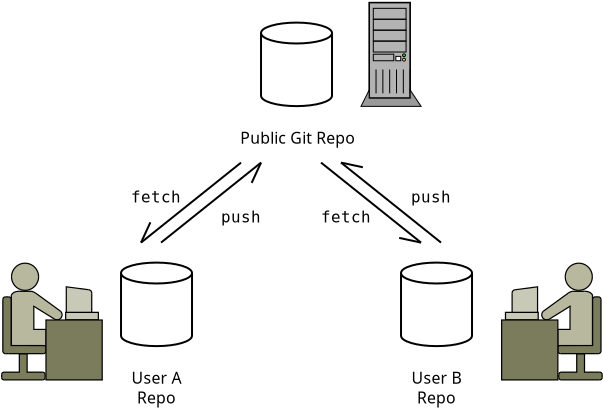 <?xml version="1.0" encoding="UTF-8"?>
<dia:diagram xmlns:dia="http://www.lysator.liu.se/~alla/dia/">
  <dia:layer name="Background" visible="true" active="true">
    <dia:object type="Network - Storage" version="1" id="O0">
      <dia:attribute name="obj_pos">
        <dia:point val="17,4"/>
      </dia:attribute>
      <dia:attribute name="obj_bb">
        <dia:rectangle val="15.691,3.95;21.882,10.239"/>
      </dia:attribute>
      <dia:attribute name="meta">
        <dia:composite type="dict"/>
      </dia:attribute>
      <dia:attribute name="elem_corner">
        <dia:point val="17,4"/>
      </dia:attribute>
      <dia:attribute name="elem_width">
        <dia:real val="3.55"/>
      </dia:attribute>
      <dia:attribute name="elem_height">
        <dia:real val="4.176"/>
      </dia:attribute>
      <dia:attribute name="line_width">
        <dia:real val="0.1"/>
      </dia:attribute>
      <dia:attribute name="line_colour">
        <dia:color val="#000000"/>
      </dia:attribute>
      <dia:attribute name="fill_colour">
        <dia:color val="#ffffff"/>
      </dia:attribute>
      <dia:attribute name="show_background">
        <dia:boolean val="true"/>
      </dia:attribute>
      <dia:attribute name="line_style">
        <dia:enum val="0"/>
        <dia:real val="1"/>
      </dia:attribute>
      <dia:attribute name="padding">
        <dia:real val="0.1"/>
      </dia:attribute>
      <dia:attribute name="text">
        <dia:composite type="text">
          <dia:attribute name="string">
            <dia:string>#
Public Git Repo#</dia:string>
          </dia:attribute>
          <dia:attribute name="font">
            <dia:font family="sans" style="0" name="Helvetica"/>
          </dia:attribute>
          <dia:attribute name="height">
            <dia:real val="0.988"/>
          </dia:attribute>
          <dia:attribute name="pos">
            <dia:point val="18.775,8.917"/>
          </dia:attribute>
          <dia:attribute name="color">
            <dia:color val="#000000"/>
          </dia:attribute>
          <dia:attribute name="alignment">
            <dia:enum val="1"/>
          </dia:attribute>
        </dia:composite>
      </dia:attribute>
      <dia:attribute name="flip_horizontal">
        <dia:boolean val="false"/>
      </dia:attribute>
      <dia:attribute name="flip_vertical">
        <dia:boolean val="false"/>
      </dia:attribute>
      <dia:attribute name="subscale">
        <dia:real val="1"/>
      </dia:attribute>
    </dia:object>
    <dia:object type="Network - Storage" version="1" id="O1">
      <dia:attribute name="obj_pos">
        <dia:point val="10,16"/>
      </dia:attribute>
      <dia:attribute name="obj_bb">
        <dia:rectangle val="9.95,15.95;13.6,23.226"/>
      </dia:attribute>
      <dia:attribute name="meta">
        <dia:composite type="dict"/>
      </dia:attribute>
      <dia:attribute name="elem_corner">
        <dia:point val="10,16"/>
      </dia:attribute>
      <dia:attribute name="elem_width">
        <dia:real val="3.55"/>
      </dia:attribute>
      <dia:attribute name="elem_height">
        <dia:real val="4.176"/>
      </dia:attribute>
      <dia:attribute name="line_width">
        <dia:real val="0.1"/>
      </dia:attribute>
      <dia:attribute name="line_colour">
        <dia:color val="#000000"/>
      </dia:attribute>
      <dia:attribute name="fill_colour">
        <dia:color val="#ffffff"/>
      </dia:attribute>
      <dia:attribute name="show_background">
        <dia:boolean val="true"/>
      </dia:attribute>
      <dia:attribute name="line_style">
        <dia:enum val="0"/>
        <dia:real val="1"/>
      </dia:attribute>
      <dia:attribute name="padding">
        <dia:real val="0.1"/>
      </dia:attribute>
      <dia:attribute name="text">
        <dia:composite type="text">
          <dia:attribute name="string">
            <dia:string>#
User A
Repo#</dia:string>
          </dia:attribute>
          <dia:attribute name="font">
            <dia:font family="sans" style="0" name="Helvetica"/>
          </dia:attribute>
          <dia:attribute name="height">
            <dia:real val="0.988"/>
          </dia:attribute>
          <dia:attribute name="pos">
            <dia:point val="11.775,20.917"/>
          </dia:attribute>
          <dia:attribute name="color">
            <dia:color val="#000000"/>
          </dia:attribute>
          <dia:attribute name="alignment">
            <dia:enum val="1"/>
          </dia:attribute>
        </dia:composite>
      </dia:attribute>
      <dia:attribute name="flip_horizontal">
        <dia:boolean val="false"/>
      </dia:attribute>
      <dia:attribute name="flip_vertical">
        <dia:boolean val="false"/>
      </dia:attribute>
      <dia:attribute name="subscale">
        <dia:real val="1"/>
      </dia:attribute>
    </dia:object>
    <dia:object type="Cisco - Androgynous Person" version="1" id="O2">
      <dia:attribute name="obj_pos">
        <dia:point val="4,16"/>
      </dia:attribute>
      <dia:attribute name="obj_bb">
        <dia:rectangle val="3.151,15.999;9.797,22.742"/>
      </dia:attribute>
      <dia:attribute name="meta">
        <dia:composite type="dict"/>
      </dia:attribute>
      <dia:attribute name="elem_corner">
        <dia:point val="4,16"/>
      </dia:attribute>
      <dia:attribute name="elem_width">
        <dia:real val="5.09"/>
      </dia:attribute>
      <dia:attribute name="elem_height">
        <dia:real val="5.896"/>
      </dia:attribute>
      <dia:attribute name="line_width">
        <dia:real val="0.1"/>
      </dia:attribute>
      <dia:attribute name="line_colour">
        <dia:color val="#000000"/>
      </dia:attribute>
      <dia:attribute name="fill_colour">
        <dia:color val="#ffffff"/>
      </dia:attribute>
      <dia:attribute name="show_background">
        <dia:boolean val="true"/>
      </dia:attribute>
      <dia:attribute name="line_style">
        <dia:enum val="0"/>
        <dia:real val="1"/>
      </dia:attribute>
      <dia:attribute name="flip_horizontal">
        <dia:boolean val="false"/>
      </dia:attribute>
      <dia:attribute name="flip_vertical">
        <dia:boolean val="false"/>
      </dia:attribute>
      <dia:attribute name="subscale">
        <dia:real val="1"/>
      </dia:attribute>
    </dia:object>
    <dia:object type="Network - Storage" version="1" id="O3">
      <dia:attribute name="obj_pos">
        <dia:point val="24,16"/>
      </dia:attribute>
      <dia:attribute name="obj_bb">
        <dia:rectangle val="23.95,15.95;27.6,23.226"/>
      </dia:attribute>
      <dia:attribute name="meta">
        <dia:composite type="dict"/>
      </dia:attribute>
      <dia:attribute name="elem_corner">
        <dia:point val="24,16"/>
      </dia:attribute>
      <dia:attribute name="elem_width">
        <dia:real val="3.55"/>
      </dia:attribute>
      <dia:attribute name="elem_height">
        <dia:real val="4.176"/>
      </dia:attribute>
      <dia:attribute name="line_width">
        <dia:real val="0.1"/>
      </dia:attribute>
      <dia:attribute name="line_colour">
        <dia:color val="#000000"/>
      </dia:attribute>
      <dia:attribute name="fill_colour">
        <dia:color val="#ffffff"/>
      </dia:attribute>
      <dia:attribute name="show_background">
        <dia:boolean val="true"/>
      </dia:attribute>
      <dia:attribute name="line_style">
        <dia:enum val="0"/>
        <dia:real val="1"/>
      </dia:attribute>
      <dia:attribute name="padding">
        <dia:real val="0.1"/>
      </dia:attribute>
      <dia:attribute name="text">
        <dia:composite type="text">
          <dia:attribute name="string">
            <dia:string>#
User B
Repo#</dia:string>
          </dia:attribute>
          <dia:attribute name="font">
            <dia:font family="sans" style="0" name="Helvetica"/>
          </dia:attribute>
          <dia:attribute name="height">
            <dia:real val="0.988"/>
          </dia:attribute>
          <dia:attribute name="pos">
            <dia:point val="25.775,20.917"/>
          </dia:attribute>
          <dia:attribute name="color">
            <dia:color val="#000000"/>
          </dia:attribute>
          <dia:attribute name="alignment">
            <dia:enum val="1"/>
          </dia:attribute>
        </dia:composite>
      </dia:attribute>
      <dia:attribute name="flip_horizontal">
        <dia:boolean val="false"/>
      </dia:attribute>
      <dia:attribute name="flip_vertical">
        <dia:boolean val="false"/>
      </dia:attribute>
      <dia:attribute name="subscale">
        <dia:real val="1"/>
      </dia:attribute>
    </dia:object>
    <dia:object type="Cisco - Androgynous Person" version="1" id="O4">
      <dia:attribute name="obj_pos">
        <dia:point val="29,16"/>
      </dia:attribute>
      <dia:attribute name="obj_bb">
        <dia:rectangle val="28.293,15.999;34.938,22.742"/>
      </dia:attribute>
      <dia:attribute name="meta">
        <dia:composite type="dict"/>
      </dia:attribute>
      <dia:attribute name="elem_corner">
        <dia:point val="29,16"/>
      </dia:attribute>
      <dia:attribute name="elem_width">
        <dia:real val="5.09"/>
      </dia:attribute>
      <dia:attribute name="elem_height">
        <dia:real val="5.896"/>
      </dia:attribute>
      <dia:attribute name="line_width">
        <dia:real val="0.1"/>
      </dia:attribute>
      <dia:attribute name="line_colour">
        <dia:color val="#000000"/>
      </dia:attribute>
      <dia:attribute name="fill_colour">
        <dia:color val="#ffffff"/>
      </dia:attribute>
      <dia:attribute name="show_background">
        <dia:boolean val="true"/>
      </dia:attribute>
      <dia:attribute name="line_style">
        <dia:enum val="0"/>
        <dia:real val="1"/>
      </dia:attribute>
      <dia:attribute name="flip_horizontal">
        <dia:boolean val="true"/>
      </dia:attribute>
      <dia:attribute name="flip_vertical">
        <dia:boolean val="false"/>
      </dia:attribute>
      <dia:attribute name="subscale">
        <dia:real val="1"/>
      </dia:attribute>
    </dia:object>
    <dia:object type="Standard - Line" version="0" id="O5">
      <dia:attribute name="obj_pos">
        <dia:point val="12,15"/>
      </dia:attribute>
      <dia:attribute name="obj_bb">
        <dia:rectangle val="11.93,10.93;17.439,15.07"/>
      </dia:attribute>
      <dia:attribute name="conn_endpoints">
        <dia:point val="12,15"/>
        <dia:point val="17,11"/>
      </dia:attribute>
      <dia:attribute name="numcp">
        <dia:int val="1"/>
      </dia:attribute>
      <dia:attribute name="end_arrow">
        <dia:enum val="6"/>
      </dia:attribute>
      <dia:attribute name="end_arrow_length">
        <dia:real val="1.0"/>
      </dia:attribute>
      <dia:attribute name="end_arrow_width">
        <dia:real val="1.0"/>
      </dia:attribute>
    </dia:object>
    <dia:object type="Standard - Line" version="0" id="O6">
      <dia:attribute name="obj_pos">
        <dia:point val="16,11"/>
      </dia:attribute>
      <dia:attribute name="obj_bb">
        <dia:rectangle val="10.561,10.93;16.07,15.07"/>
      </dia:attribute>
      <dia:attribute name="conn_endpoints">
        <dia:point val="16,11"/>
        <dia:point val="11,15"/>
      </dia:attribute>
      <dia:attribute name="numcp">
        <dia:int val="1"/>
      </dia:attribute>
      <dia:attribute name="end_arrow">
        <dia:enum val="6"/>
      </dia:attribute>
      <dia:attribute name="end_arrow_length">
        <dia:real val="1.0"/>
      </dia:attribute>
      <dia:attribute name="end_arrow_width">
        <dia:real val="1.0"/>
      </dia:attribute>
    </dia:object>
    <dia:object type="Standard - Text" version="1" id="O7">
      <dia:attribute name="obj_pos">
        <dia:point val="13,13"/>
      </dia:attribute>
      <dia:attribute name="obj_bb">
        <dia:rectangle val="10.625,12.245;13.023,13.233"/>
      </dia:attribute>
      <dia:attribute name="text">
        <dia:composite type="text">
          <dia:attribute name="string">
            <dia:string>#fetch#</dia:string>
          </dia:attribute>
          <dia:attribute name="font">
            <dia:font family="monospace" style="0" name="Courier"/>
          </dia:attribute>
          <dia:attribute name="height">
            <dia:real val="0.988"/>
          </dia:attribute>
          <dia:attribute name="pos">
            <dia:point val="13,13"/>
          </dia:attribute>
          <dia:attribute name="color">
            <dia:color val="#000000"/>
          </dia:attribute>
          <dia:attribute name="alignment">
            <dia:enum val="2"/>
          </dia:attribute>
        </dia:composite>
      </dia:attribute>
      <dia:attribute name="valign">
        <dia:enum val="3"/>
      </dia:attribute>
    </dia:object>
    <dia:object type="Standard - Text" version="1" id="O8">
      <dia:attribute name="obj_pos">
        <dia:point val="15,14"/>
      </dia:attribute>
      <dia:attribute name="obj_bb">
        <dia:rectangle val="15,13.268;16.9,14.188"/>
      </dia:attribute>
      <dia:attribute name="text">
        <dia:composite type="text">
          <dia:attribute name="string">
            <dia:string>#push#</dia:string>
          </dia:attribute>
          <dia:attribute name="font">
            <dia:font family="monospace" style="0" name="Courier"/>
          </dia:attribute>
          <dia:attribute name="height">
            <dia:real val="0.988"/>
          </dia:attribute>
          <dia:attribute name="pos">
            <dia:point val="15,14"/>
          </dia:attribute>
          <dia:attribute name="color">
            <dia:color val="#000000"/>
          </dia:attribute>
          <dia:attribute name="alignment">
            <dia:enum val="0"/>
          </dia:attribute>
        </dia:composite>
      </dia:attribute>
      <dia:attribute name="valign">
        <dia:enum val="3"/>
      </dia:attribute>
    </dia:object>
    <dia:object type="Standard - Line" version="0" id="O9">
      <dia:attribute name="obj_pos">
        <dia:point val="26,15"/>
      </dia:attribute>
      <dia:attribute name="obj_bb">
        <dia:rectangle val="20.93,10.257;26.07,15.07"/>
      </dia:attribute>
      <dia:attribute name="conn_endpoints">
        <dia:point val="26,15"/>
        <dia:point val="21,11"/>
      </dia:attribute>
      <dia:attribute name="numcp">
        <dia:int val="1"/>
      </dia:attribute>
      <dia:attribute name="end_arrow">
        <dia:enum val="6"/>
      </dia:attribute>
      <dia:attribute name="end_arrow_length">
        <dia:real val="1.0"/>
      </dia:attribute>
      <dia:attribute name="end_arrow_width">
        <dia:real val="1.0"/>
      </dia:attribute>
    </dia:object>
    <dia:object type="Standard - Line" version="0" id="O10">
      <dia:attribute name="obj_pos">
        <dia:point val="20,11"/>
      </dia:attribute>
      <dia:attribute name="obj_bb">
        <dia:rectangle val="19.93,10.93;25.07,15.743"/>
      </dia:attribute>
      <dia:attribute name="conn_endpoints">
        <dia:point val="20,11"/>
        <dia:point val="25,15"/>
      </dia:attribute>
      <dia:attribute name="numcp">
        <dia:int val="1"/>
      </dia:attribute>
      <dia:attribute name="end_arrow">
        <dia:enum val="6"/>
      </dia:attribute>
      <dia:attribute name="end_arrow_length">
        <dia:real val="1.0"/>
      </dia:attribute>
      <dia:attribute name="end_arrow_width">
        <dia:real val="1.0"/>
      </dia:attribute>
    </dia:object>
    <dia:object type="Standard - Text" version="1" id="O11">
      <dia:attribute name="obj_pos">
        <dia:point val="24.5,13"/>
      </dia:attribute>
      <dia:attribute name="obj_bb">
        <dia:rectangle val="24.5,12.268;26.4,13.188"/>
      </dia:attribute>
      <dia:attribute name="text">
        <dia:composite type="text">
          <dia:attribute name="string">
            <dia:string>#push#</dia:string>
          </dia:attribute>
          <dia:attribute name="font">
            <dia:font family="monospace" style="0" name="Courier"/>
          </dia:attribute>
          <dia:attribute name="height">
            <dia:real val="0.988"/>
          </dia:attribute>
          <dia:attribute name="pos">
            <dia:point val="24.5,13"/>
          </dia:attribute>
          <dia:attribute name="color">
            <dia:color val="#000000"/>
          </dia:attribute>
          <dia:attribute name="alignment">
            <dia:enum val="0"/>
          </dia:attribute>
        </dia:composite>
      </dia:attribute>
      <dia:attribute name="valign">
        <dia:enum val="3"/>
      </dia:attribute>
    </dia:object>
    <dia:object type="Standard - Text" version="1" id="O12">
      <dia:attribute name="obj_pos">
        <dia:point val="22.5,14"/>
      </dia:attribute>
      <dia:attribute name="obj_bb">
        <dia:rectangle val="20.125,13.245;22.523,14.233"/>
      </dia:attribute>
      <dia:attribute name="text">
        <dia:composite type="text">
          <dia:attribute name="string">
            <dia:string>#fetch#</dia:string>
          </dia:attribute>
          <dia:attribute name="font">
            <dia:font family="monospace" style="0" name="Courier"/>
          </dia:attribute>
          <dia:attribute name="height">
            <dia:real val="0.988"/>
          </dia:attribute>
          <dia:attribute name="pos">
            <dia:point val="22.5,14"/>
          </dia:attribute>
          <dia:attribute name="color">
            <dia:color val="#000000"/>
          </dia:attribute>
          <dia:attribute name="alignment">
            <dia:enum val="2"/>
          </dia:attribute>
        </dia:composite>
      </dia:attribute>
      <dia:attribute name="valign">
        <dia:enum val="3"/>
      </dia:attribute>
    </dia:object>
    <dia:object type="Network - General Computer (Tower)" version="1" id="O13">
      <dia:attribute name="obj_pos">
        <dia:point val="22,3"/>
      </dia:attribute>
      <dia:attribute name="obj_bb">
        <dia:rectangle val="21.992,2.96;25.013,9.211"/>
      </dia:attribute>
      <dia:attribute name="meta">
        <dia:composite type="dict"/>
      </dia:attribute>
      <dia:attribute name="elem_corner">
        <dia:point val="22,3"/>
      </dia:attribute>
      <dia:attribute name="elem_width">
        <dia:real val="3.003"/>
      </dia:attribute>
      <dia:attribute name="elem_height">
        <dia:real val="5.187"/>
      </dia:attribute>
      <dia:attribute name="line_width">
        <dia:real val="0.1"/>
      </dia:attribute>
      <dia:attribute name="line_colour">
        <dia:color val="#000000"/>
      </dia:attribute>
      <dia:attribute name="fill_colour">
        <dia:color val="#ffffff"/>
      </dia:attribute>
      <dia:attribute name="show_background">
        <dia:boolean val="true"/>
      </dia:attribute>
      <dia:attribute name="line_style">
        <dia:enum val="0"/>
        <dia:real val="1"/>
      </dia:attribute>
      <dia:attribute name="padding">
        <dia:real val="0.1"/>
      </dia:attribute>
      <dia:attribute name="text">
        <dia:composite type="text">
          <dia:attribute name="string">
            <dia:string>##</dia:string>
          </dia:attribute>
          <dia:attribute name="font">
            <dia:font family="sans" style="0" name="Helvetica"/>
          </dia:attribute>
          <dia:attribute name="height">
            <dia:real val="0.8"/>
          </dia:attribute>
          <dia:attribute name="pos">
            <dia:point val="23.502,8.924"/>
          </dia:attribute>
          <dia:attribute name="color">
            <dia:color val="#000000"/>
          </dia:attribute>
          <dia:attribute name="alignment">
            <dia:enum val="1"/>
          </dia:attribute>
        </dia:composite>
      </dia:attribute>
      <dia:attribute name="flip_horizontal">
        <dia:boolean val="false"/>
      </dia:attribute>
      <dia:attribute name="flip_vertical">
        <dia:boolean val="false"/>
      </dia:attribute>
      <dia:attribute name="subscale">
        <dia:real val="1"/>
      </dia:attribute>
    </dia:object>
  </dia:layer>
</dia:diagram>
